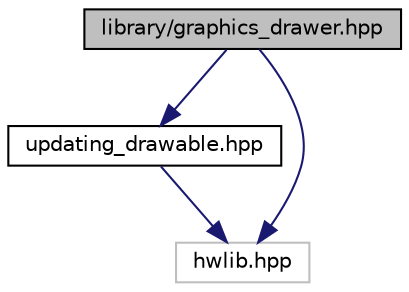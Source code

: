 digraph "library/graphics_drawer.hpp"
{
  edge [fontname="Helvetica",fontsize="10",labelfontname="Helvetica",labelfontsize="10"];
  node [fontname="Helvetica",fontsize="10",shape=record];
  Node0 [label="library/graphics_drawer.hpp",height=0.2,width=0.4,color="black", fillcolor="grey75", style="filled", fontcolor="black"];
  Node0 -> Node1 [color="midnightblue",fontsize="10",style="solid"];
  Node1 [label="updating_drawable.hpp",height=0.2,width=0.4,color="black", fillcolor="white", style="filled",URL="$updating__drawable_8hpp.html",tooltip="Inherits hwlib::drawable. Adds update function. "];
  Node1 -> Node2 [color="midnightblue",fontsize="10",style="solid"];
  Node2 [label="hwlib.hpp",height=0.2,width=0.4,color="grey75", fillcolor="white", style="filled"];
  Node0 -> Node2 [color="midnightblue",fontsize="10",style="solid"];
}
